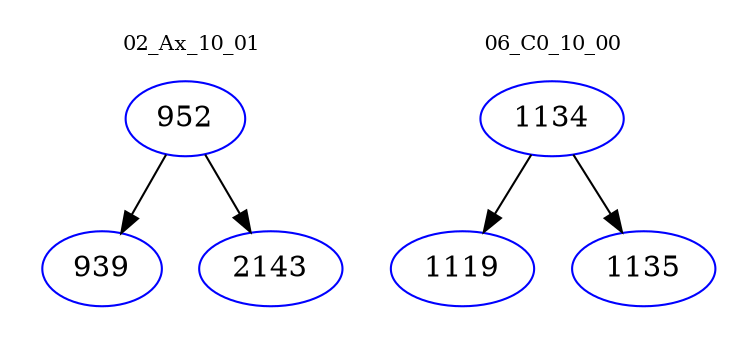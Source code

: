 digraph{
subgraph cluster_0 {
color = white
label = "02_Ax_10_01";
fontsize=10;
T0_952 [label="952", color="blue"]
T0_952 -> T0_939 [color="black"]
T0_939 [label="939", color="blue"]
T0_952 -> T0_2143 [color="black"]
T0_2143 [label="2143", color="blue"]
}
subgraph cluster_1 {
color = white
label = "06_C0_10_00";
fontsize=10;
T1_1134 [label="1134", color="blue"]
T1_1134 -> T1_1119 [color="black"]
T1_1119 [label="1119", color="blue"]
T1_1134 -> T1_1135 [color="black"]
T1_1135 [label="1135", color="blue"]
}
}
